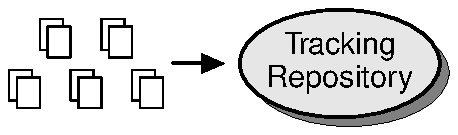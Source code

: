 .ft H
.ps 11
.vs 12
.PS
define two {
	w = .15
	h = .2
	box thick .5 wid w ht h 
	box fill 0 thick .5 wid w ht h with .c at last box.c + .05,-.05
}
define files {
	[
	[two]
	[two] with .w at last [].e + .2,0
	]
	[
	[two]
	[two] with .w at last [].e + .2,0
	[two] with .w at last [].e + .2,0
	] with .n at last [].s - 0,.08
}
	scale = 1.3
	drop = .06
	f = .5
	w = 1.3
	h = .7
R:	ellipse thick 0 fill f wid w ht h
S:	ellipse thick 1 wid w ht h fill .1 "Tracking" "Repository" \
	    with .n at last ellipse.n + (-drop, drop)
	arrowwid = .13
	arrowht = .15
	linethick = 1
	[files] with .e at S.w - .5,0
	line -> from last [].e +.07,0 to S.w - .1,0
.PE
.ps \n[PS]
.vs \n[VS]
.ft
